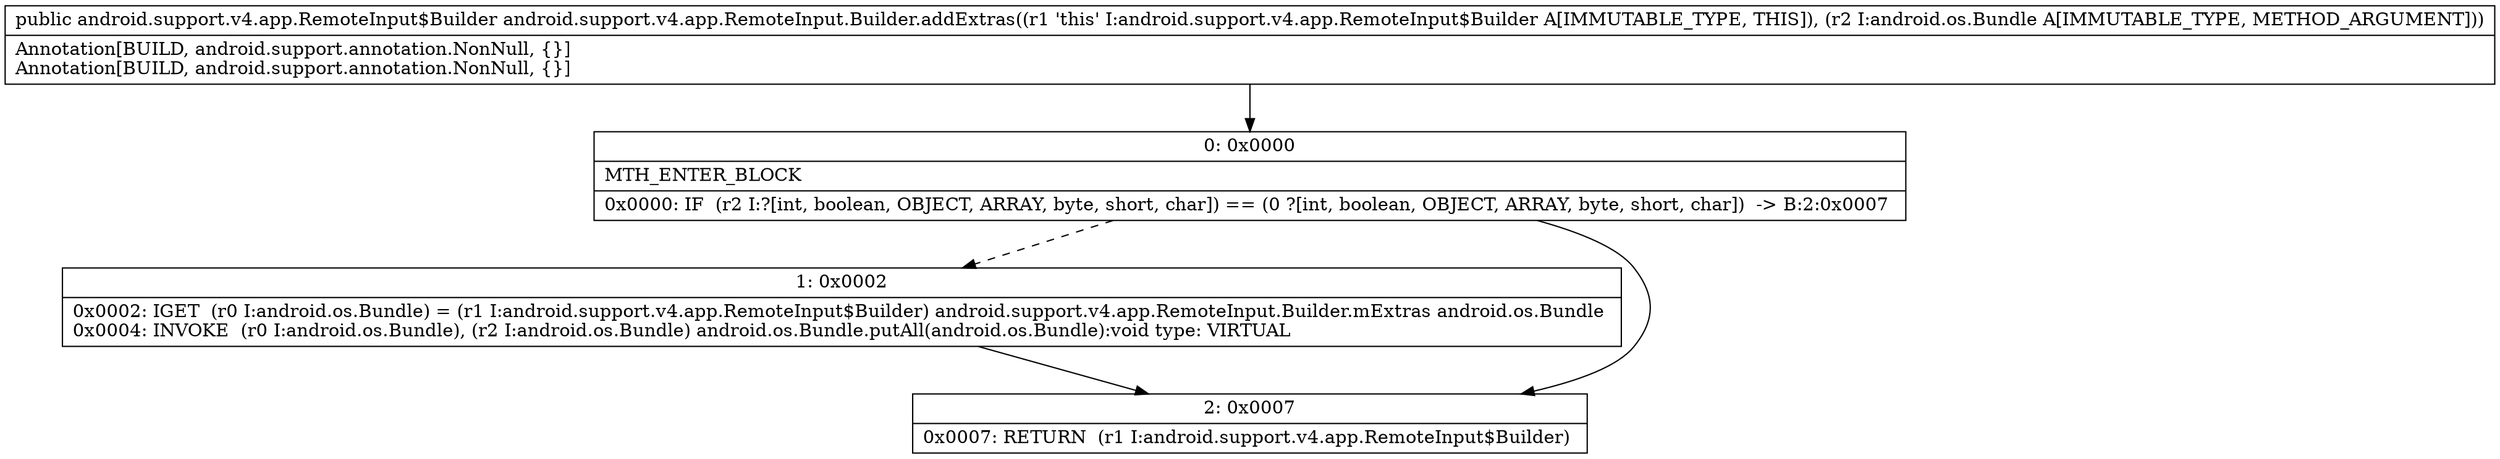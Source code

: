 digraph "CFG forandroid.support.v4.app.RemoteInput.Builder.addExtras(Landroid\/os\/Bundle;)Landroid\/support\/v4\/app\/RemoteInput$Builder;" {
Node_0 [shape=record,label="{0\:\ 0x0000|MTH_ENTER_BLOCK\l|0x0000: IF  (r2 I:?[int, boolean, OBJECT, ARRAY, byte, short, char]) == (0 ?[int, boolean, OBJECT, ARRAY, byte, short, char])  \-\> B:2:0x0007 \l}"];
Node_1 [shape=record,label="{1\:\ 0x0002|0x0002: IGET  (r0 I:android.os.Bundle) = (r1 I:android.support.v4.app.RemoteInput$Builder) android.support.v4.app.RemoteInput.Builder.mExtras android.os.Bundle \l0x0004: INVOKE  (r0 I:android.os.Bundle), (r2 I:android.os.Bundle) android.os.Bundle.putAll(android.os.Bundle):void type: VIRTUAL \l}"];
Node_2 [shape=record,label="{2\:\ 0x0007|0x0007: RETURN  (r1 I:android.support.v4.app.RemoteInput$Builder) \l}"];
MethodNode[shape=record,label="{public android.support.v4.app.RemoteInput$Builder android.support.v4.app.RemoteInput.Builder.addExtras((r1 'this' I:android.support.v4.app.RemoteInput$Builder A[IMMUTABLE_TYPE, THIS]), (r2 I:android.os.Bundle A[IMMUTABLE_TYPE, METHOD_ARGUMENT]))  | Annotation[BUILD, android.support.annotation.NonNull, \{\}]\lAnnotation[BUILD, android.support.annotation.NonNull, \{\}]\l}"];
MethodNode -> Node_0;
Node_0 -> Node_1[style=dashed];
Node_0 -> Node_2;
Node_1 -> Node_2;
}

